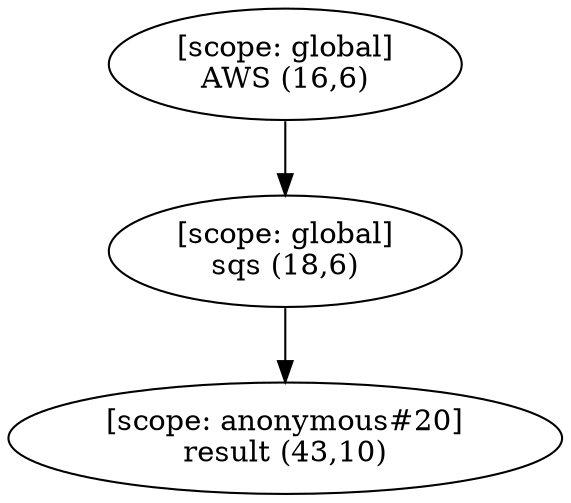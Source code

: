 digraph G {
  graph [ rankdir =TB ];
subgraph global {
  graph [ label = "Scope [global]" ];
  "[scope: global]
AWS (16,6)";
  "[scope: global]
sqs (18,6)";
}

subgraph anonymous_20 {
  graph [ label = "Scope [anonymous_20]" ];
  "[scope: anonymous#20]
result (43,10)";
}

  "[scope: global]
AWS (16,6)" -> "[scope: global]
sqs (18,6)";
  "[scope: global]
sqs (18,6)" -> "[scope: anonymous#20]
result (43,10)";
}
